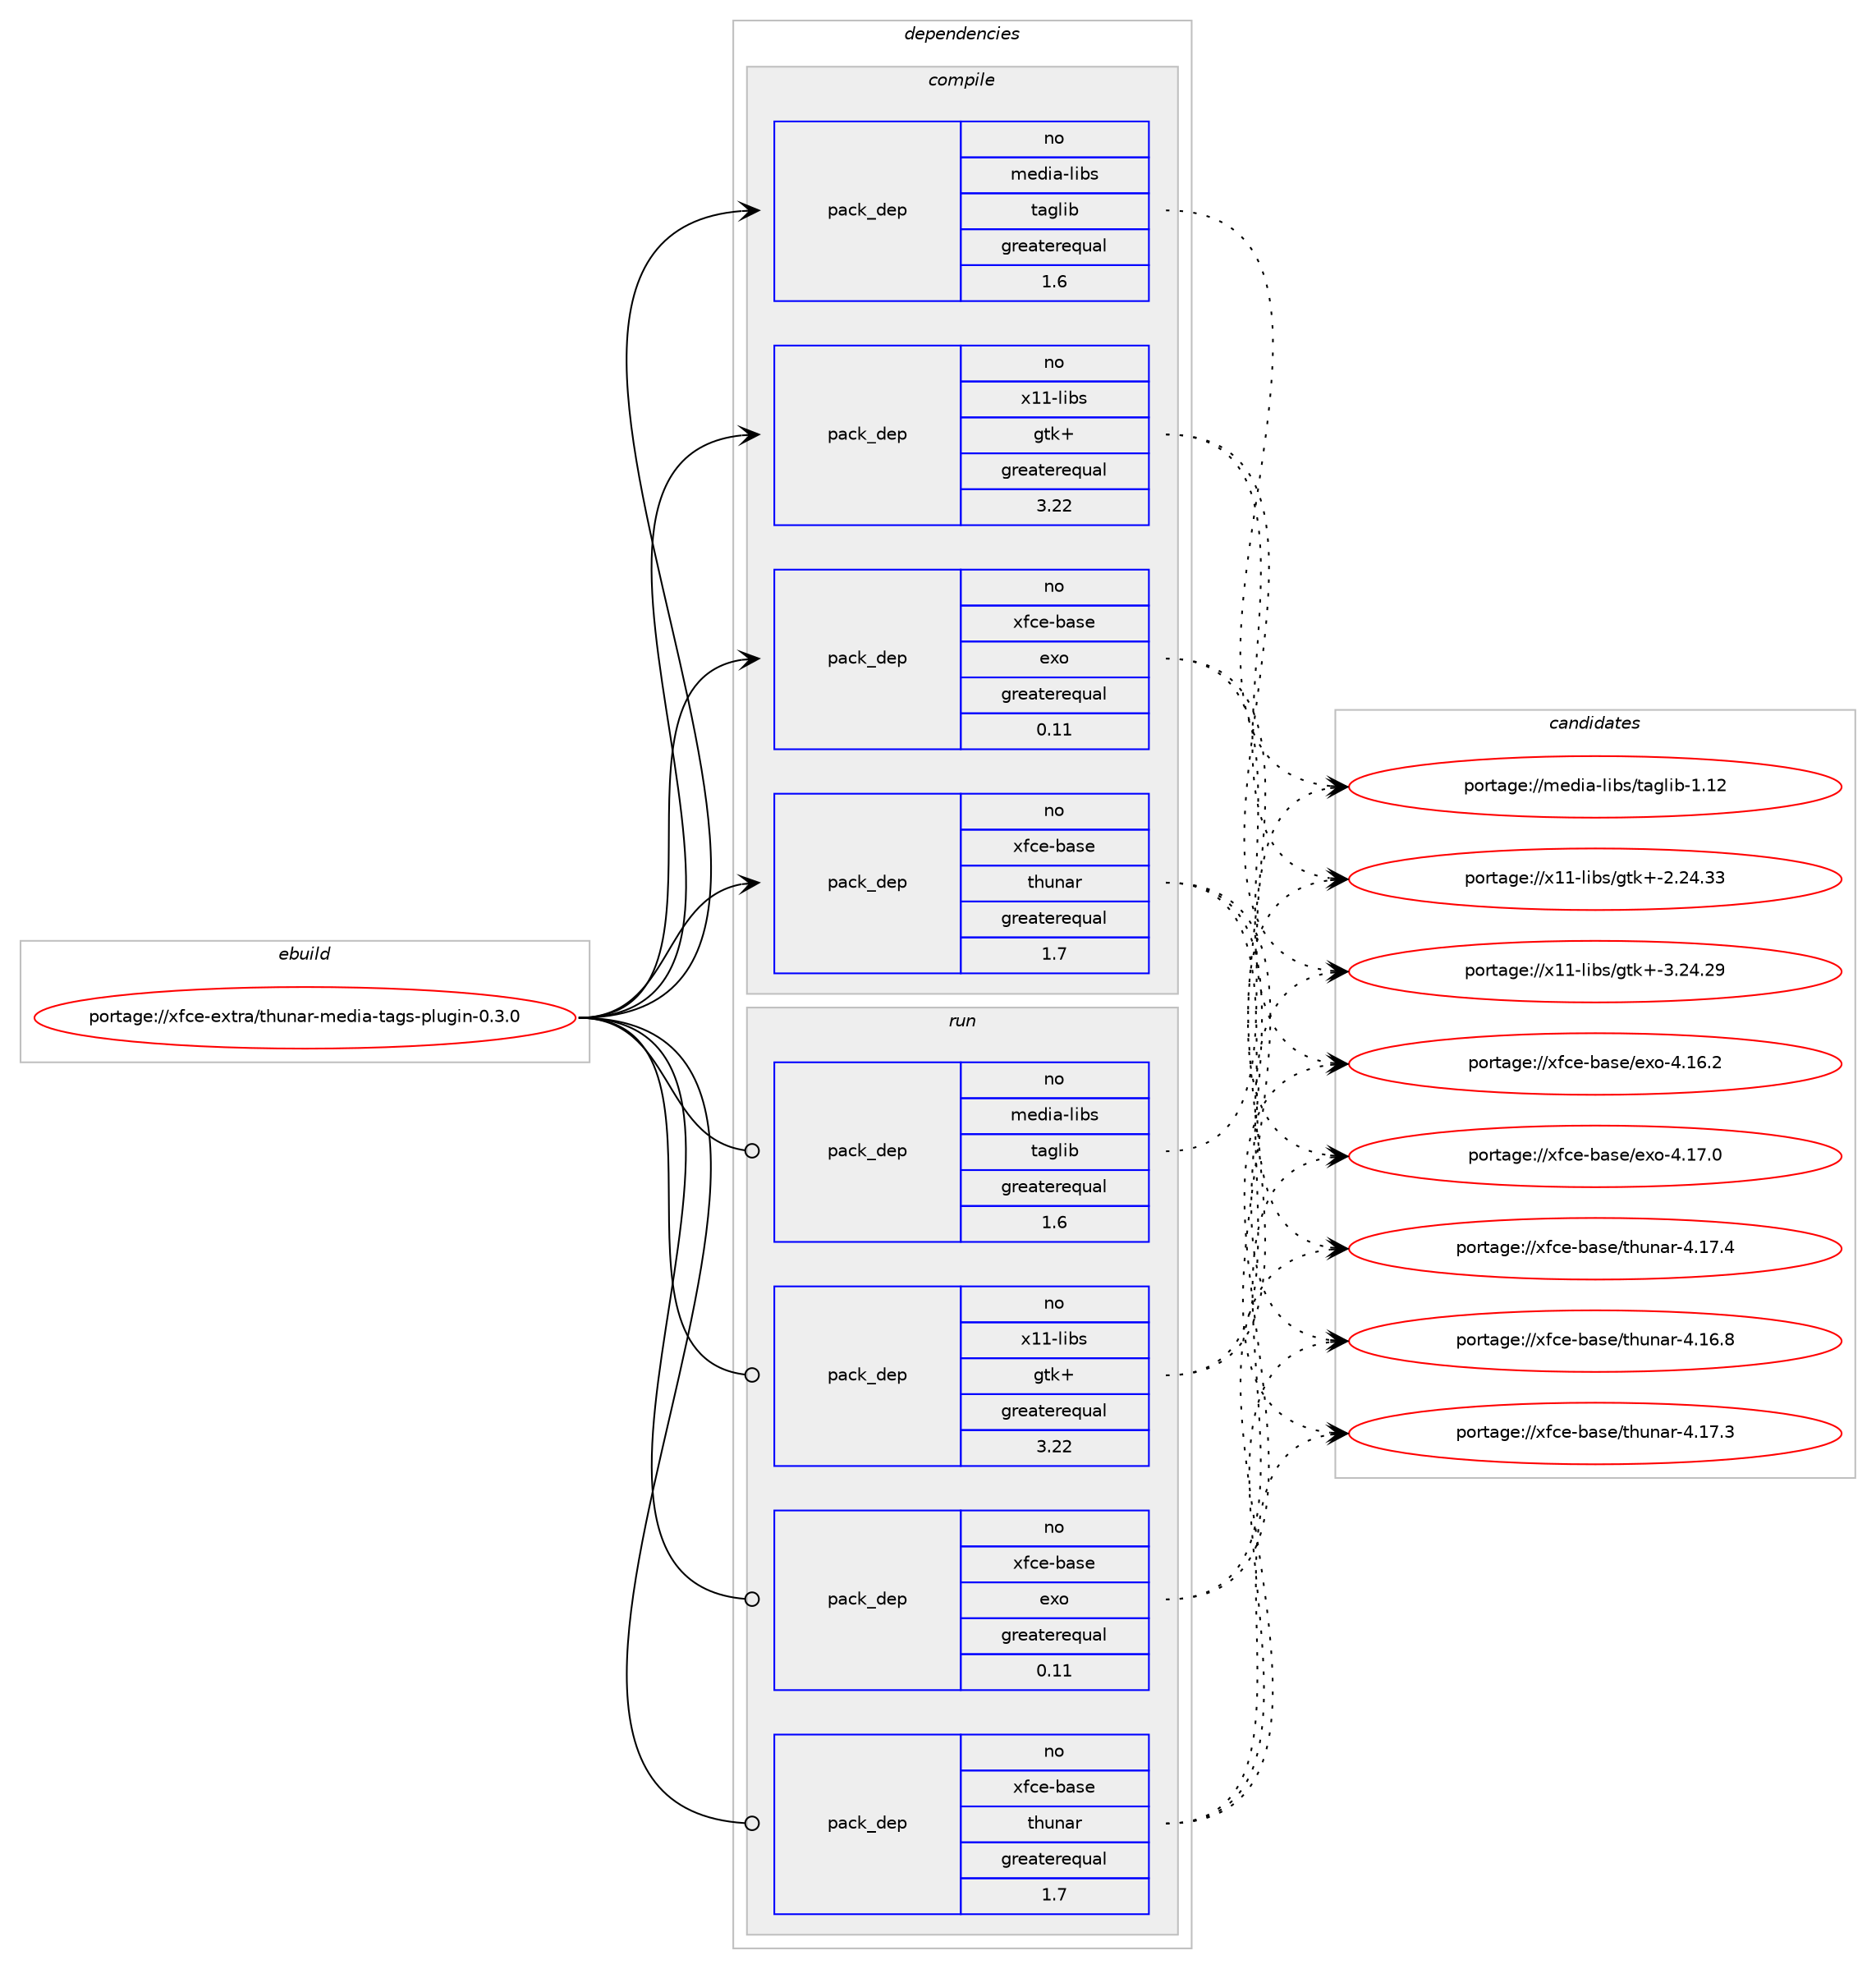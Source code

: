 digraph prolog {

# *************
# Graph options
# *************

newrank=true;
concentrate=true;
compound=true;
graph [rankdir=LR,fontname=Helvetica,fontsize=10,ranksep=1.5];#, ranksep=2.5, nodesep=0.2];
edge  [arrowhead=vee];
node  [fontname=Helvetica,fontsize=10];

# **********
# The ebuild
# **********

subgraph cluster_leftcol {
color=gray;
rank=same;
label=<<i>ebuild</i>>;
id [label="portage://xfce-extra/thunar-media-tags-plugin-0.3.0", color=red, width=4, href="../xfce-extra/thunar-media-tags-plugin-0.3.0.svg"];
}

# ****************
# The dependencies
# ****************

subgraph cluster_midcol {
color=gray;
label=<<i>dependencies</i>>;
subgraph cluster_compile {
fillcolor="#eeeeee";
style=filled;
label=<<i>compile</i>>;
# *** BEGIN UNKNOWN DEPENDENCY TYPE (TODO) ***
# id -> package_dependency(portage://xfce-extra/thunar-media-tags-plugin-0.3.0,install,no,dev-util,intltool,none,[,,],[],[])
# *** END UNKNOWN DEPENDENCY TYPE (TODO) ***

subgraph pack269 {
dependency523 [label=<<TABLE BORDER="0" CELLBORDER="1" CELLSPACING="0" CELLPADDING="4" WIDTH="220"><TR><TD ROWSPAN="6" CELLPADDING="30">pack_dep</TD></TR><TR><TD WIDTH="110">no</TD></TR><TR><TD>media-libs</TD></TR><TR><TD>taglib</TD></TR><TR><TD>greaterequal</TD></TR><TR><TD>1.6</TD></TR></TABLE>>, shape=none, color=blue];
}
id:e -> dependency523:w [weight=20,style="solid",arrowhead="vee"];
# *** BEGIN UNKNOWN DEPENDENCY TYPE (TODO) ***
# id -> package_dependency(portage://xfce-extra/thunar-media-tags-plugin-0.3.0,install,no,virtual,pkgconfig,none,[,,],[],[])
# *** END UNKNOWN DEPENDENCY TYPE (TODO) ***

subgraph pack270 {
dependency524 [label=<<TABLE BORDER="0" CELLBORDER="1" CELLSPACING="0" CELLPADDING="4" WIDTH="220"><TR><TD ROWSPAN="6" CELLPADDING="30">pack_dep</TD></TR><TR><TD WIDTH="110">no</TD></TR><TR><TD>x11-libs</TD></TR><TR><TD>gtk+</TD></TR><TR><TD>greaterequal</TD></TR><TR><TD>3.22</TD></TR></TABLE>>, shape=none, color=blue];
}
id:e -> dependency524:w [weight=20,style="solid",arrowhead="vee"];
subgraph pack271 {
dependency525 [label=<<TABLE BORDER="0" CELLBORDER="1" CELLSPACING="0" CELLPADDING="4" WIDTH="220"><TR><TD ROWSPAN="6" CELLPADDING="30">pack_dep</TD></TR><TR><TD WIDTH="110">no</TD></TR><TR><TD>xfce-base</TD></TR><TR><TD>exo</TD></TR><TR><TD>greaterequal</TD></TR><TR><TD>0.11</TD></TR></TABLE>>, shape=none, color=blue];
}
id:e -> dependency525:w [weight=20,style="solid",arrowhead="vee"];
subgraph pack272 {
dependency526 [label=<<TABLE BORDER="0" CELLBORDER="1" CELLSPACING="0" CELLPADDING="4" WIDTH="220"><TR><TD ROWSPAN="6" CELLPADDING="30">pack_dep</TD></TR><TR><TD WIDTH="110">no</TD></TR><TR><TD>xfce-base</TD></TR><TR><TD>thunar</TD></TR><TR><TD>greaterequal</TD></TR><TR><TD>1.7</TD></TR></TABLE>>, shape=none, color=blue];
}
id:e -> dependency526:w [weight=20,style="solid",arrowhead="vee"];
}
subgraph cluster_compileandrun {
fillcolor="#eeeeee";
style=filled;
label=<<i>compile and run</i>>;
}
subgraph cluster_run {
fillcolor="#eeeeee";
style=filled;
label=<<i>run</i>>;
subgraph pack273 {
dependency527 [label=<<TABLE BORDER="0" CELLBORDER="1" CELLSPACING="0" CELLPADDING="4" WIDTH="220"><TR><TD ROWSPAN="6" CELLPADDING="30">pack_dep</TD></TR><TR><TD WIDTH="110">no</TD></TR><TR><TD>media-libs</TD></TR><TR><TD>taglib</TD></TR><TR><TD>greaterequal</TD></TR><TR><TD>1.6</TD></TR></TABLE>>, shape=none, color=blue];
}
id:e -> dependency527:w [weight=20,style="solid",arrowhead="odot"];
subgraph pack274 {
dependency528 [label=<<TABLE BORDER="0" CELLBORDER="1" CELLSPACING="0" CELLPADDING="4" WIDTH="220"><TR><TD ROWSPAN="6" CELLPADDING="30">pack_dep</TD></TR><TR><TD WIDTH="110">no</TD></TR><TR><TD>x11-libs</TD></TR><TR><TD>gtk+</TD></TR><TR><TD>greaterequal</TD></TR><TR><TD>3.22</TD></TR></TABLE>>, shape=none, color=blue];
}
id:e -> dependency528:w [weight=20,style="solid",arrowhead="odot"];
subgraph pack275 {
dependency529 [label=<<TABLE BORDER="0" CELLBORDER="1" CELLSPACING="0" CELLPADDING="4" WIDTH="220"><TR><TD ROWSPAN="6" CELLPADDING="30">pack_dep</TD></TR><TR><TD WIDTH="110">no</TD></TR><TR><TD>xfce-base</TD></TR><TR><TD>exo</TD></TR><TR><TD>greaterequal</TD></TR><TR><TD>0.11</TD></TR></TABLE>>, shape=none, color=blue];
}
id:e -> dependency529:w [weight=20,style="solid",arrowhead="odot"];
subgraph pack276 {
dependency530 [label=<<TABLE BORDER="0" CELLBORDER="1" CELLSPACING="0" CELLPADDING="4" WIDTH="220"><TR><TD ROWSPAN="6" CELLPADDING="30">pack_dep</TD></TR><TR><TD WIDTH="110">no</TD></TR><TR><TD>xfce-base</TD></TR><TR><TD>thunar</TD></TR><TR><TD>greaterequal</TD></TR><TR><TD>1.7</TD></TR></TABLE>>, shape=none, color=blue];
}
id:e -> dependency530:w [weight=20,style="solid",arrowhead="odot"];
}
}

# **************
# The candidates
# **************

subgraph cluster_choices {
rank=same;
color=gray;
label=<<i>candidates</i>>;

subgraph choice269 {
color=black;
nodesep=1;
choice1091011001059745108105981154711697103108105984549464950 [label="portage://media-libs/taglib-1.12", color=red, width=4,href="../media-libs/taglib-1.12.svg"];
dependency523:e -> choice1091011001059745108105981154711697103108105984549464950:w [style=dotted,weight="100"];
}
subgraph choice270 {
color=black;
nodesep=1;
choice1204949451081059811547103116107434550465052465151 [label="portage://x11-libs/gtk+-2.24.33", color=red, width=4,href="../x11-libs/gtk+-2.24.33.svg"];
choice1204949451081059811547103116107434551465052465057 [label="portage://x11-libs/gtk+-3.24.29", color=red, width=4,href="../x11-libs/gtk+-3.24.29.svg"];
dependency524:e -> choice1204949451081059811547103116107434550465052465151:w [style=dotted,weight="100"];
dependency524:e -> choice1204949451081059811547103116107434551465052465057:w [style=dotted,weight="100"];
}
subgraph choice271 {
color=black;
nodesep=1;
choice120102991014598971151014710112011145524649544650 [label="portage://xfce-base/exo-4.16.2", color=red, width=4,href="../xfce-base/exo-4.16.2.svg"];
choice120102991014598971151014710112011145524649554648 [label="portage://xfce-base/exo-4.17.0", color=red, width=4,href="../xfce-base/exo-4.17.0.svg"];
dependency525:e -> choice120102991014598971151014710112011145524649544650:w [style=dotted,weight="100"];
dependency525:e -> choice120102991014598971151014710112011145524649554648:w [style=dotted,weight="100"];
}
subgraph choice272 {
color=black;
nodesep=1;
choice12010299101459897115101471161041171109711445524649544656 [label="portage://xfce-base/thunar-4.16.8", color=red, width=4,href="../xfce-base/thunar-4.16.8.svg"];
choice12010299101459897115101471161041171109711445524649554651 [label="portage://xfce-base/thunar-4.17.3", color=red, width=4,href="../xfce-base/thunar-4.17.3.svg"];
choice12010299101459897115101471161041171109711445524649554652 [label="portage://xfce-base/thunar-4.17.4", color=red, width=4,href="../xfce-base/thunar-4.17.4.svg"];
dependency526:e -> choice12010299101459897115101471161041171109711445524649544656:w [style=dotted,weight="100"];
dependency526:e -> choice12010299101459897115101471161041171109711445524649554651:w [style=dotted,weight="100"];
dependency526:e -> choice12010299101459897115101471161041171109711445524649554652:w [style=dotted,weight="100"];
}
subgraph choice273 {
color=black;
nodesep=1;
choice1091011001059745108105981154711697103108105984549464950 [label="portage://media-libs/taglib-1.12", color=red, width=4,href="../media-libs/taglib-1.12.svg"];
dependency527:e -> choice1091011001059745108105981154711697103108105984549464950:w [style=dotted,weight="100"];
}
subgraph choice274 {
color=black;
nodesep=1;
choice1204949451081059811547103116107434550465052465151 [label="portage://x11-libs/gtk+-2.24.33", color=red, width=4,href="../x11-libs/gtk+-2.24.33.svg"];
choice1204949451081059811547103116107434551465052465057 [label="portage://x11-libs/gtk+-3.24.29", color=red, width=4,href="../x11-libs/gtk+-3.24.29.svg"];
dependency528:e -> choice1204949451081059811547103116107434550465052465151:w [style=dotted,weight="100"];
dependency528:e -> choice1204949451081059811547103116107434551465052465057:w [style=dotted,weight="100"];
}
subgraph choice275 {
color=black;
nodesep=1;
choice120102991014598971151014710112011145524649544650 [label="portage://xfce-base/exo-4.16.2", color=red, width=4,href="../xfce-base/exo-4.16.2.svg"];
choice120102991014598971151014710112011145524649554648 [label="portage://xfce-base/exo-4.17.0", color=red, width=4,href="../xfce-base/exo-4.17.0.svg"];
dependency529:e -> choice120102991014598971151014710112011145524649544650:w [style=dotted,weight="100"];
dependency529:e -> choice120102991014598971151014710112011145524649554648:w [style=dotted,weight="100"];
}
subgraph choice276 {
color=black;
nodesep=1;
choice12010299101459897115101471161041171109711445524649544656 [label="portage://xfce-base/thunar-4.16.8", color=red, width=4,href="../xfce-base/thunar-4.16.8.svg"];
choice12010299101459897115101471161041171109711445524649554651 [label="portage://xfce-base/thunar-4.17.3", color=red, width=4,href="../xfce-base/thunar-4.17.3.svg"];
choice12010299101459897115101471161041171109711445524649554652 [label="portage://xfce-base/thunar-4.17.4", color=red, width=4,href="../xfce-base/thunar-4.17.4.svg"];
dependency530:e -> choice12010299101459897115101471161041171109711445524649544656:w [style=dotted,weight="100"];
dependency530:e -> choice12010299101459897115101471161041171109711445524649554651:w [style=dotted,weight="100"];
dependency530:e -> choice12010299101459897115101471161041171109711445524649554652:w [style=dotted,weight="100"];
}
}

}
